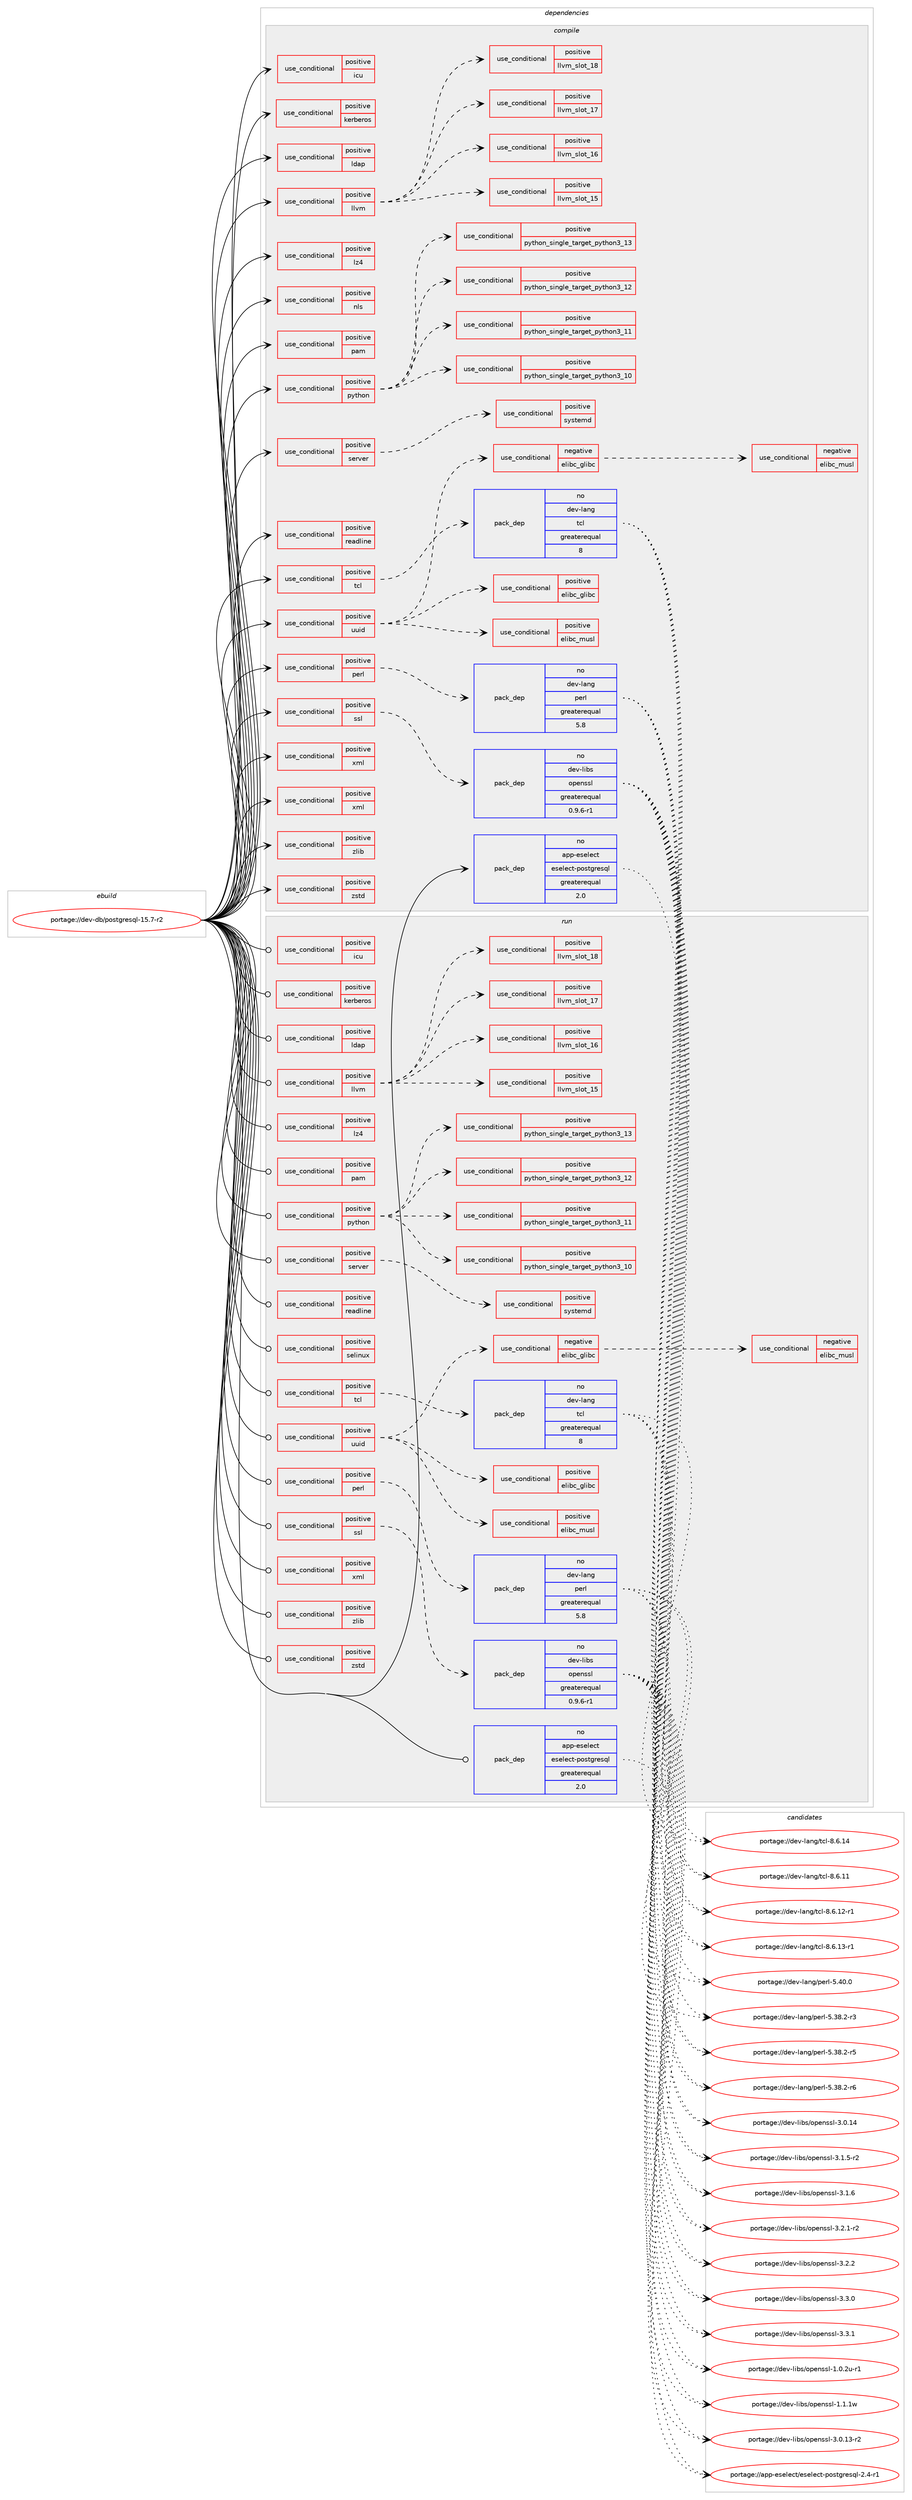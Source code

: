 digraph prolog {

# *************
# Graph options
# *************

newrank=true;
concentrate=true;
compound=true;
graph [rankdir=LR,fontname=Helvetica,fontsize=10,ranksep=1.5];#, ranksep=2.5, nodesep=0.2];
edge  [arrowhead=vee];
node  [fontname=Helvetica,fontsize=10];

# **********
# The ebuild
# **********

subgraph cluster_leftcol {
color=gray;
rank=same;
label=<<i>ebuild</i>>;
id [label="portage://dev-db/postgresql-15.7-r2", color=red, width=4, href="../dev-db/postgresql-15.7-r2.svg"];
}

# ****************
# The dependencies
# ****************

subgraph cluster_midcol {
color=gray;
label=<<i>dependencies</i>>;
subgraph cluster_compile {
fillcolor="#eeeeee";
style=filled;
label=<<i>compile</i>>;
subgraph cond17907 {
dependency31754 [label=<<TABLE BORDER="0" CELLBORDER="1" CELLSPACING="0" CELLPADDING="4"><TR><TD ROWSPAN="3" CELLPADDING="10">use_conditional</TD></TR><TR><TD>positive</TD></TR><TR><TD>icu</TD></TR></TABLE>>, shape=none, color=red];
# *** BEGIN UNKNOWN DEPENDENCY TYPE (TODO) ***
# dependency31754 -> package_dependency(portage://dev-db/postgresql-15.7-r2,install,no,dev-libs,icu,none,[,,],any_same_slot,[])
# *** END UNKNOWN DEPENDENCY TYPE (TODO) ***

}
id:e -> dependency31754:w [weight=20,style="solid",arrowhead="vee"];
subgraph cond17908 {
dependency31755 [label=<<TABLE BORDER="0" CELLBORDER="1" CELLSPACING="0" CELLPADDING="4"><TR><TD ROWSPAN="3" CELLPADDING="10">use_conditional</TD></TR><TR><TD>positive</TD></TR><TR><TD>kerberos</TD></TR></TABLE>>, shape=none, color=red];
# *** BEGIN UNKNOWN DEPENDENCY TYPE (TODO) ***
# dependency31755 -> package_dependency(portage://dev-db/postgresql-15.7-r2,install,no,virtual,krb5,none,[,,],[],[])
# *** END UNKNOWN DEPENDENCY TYPE (TODO) ***

}
id:e -> dependency31755:w [weight=20,style="solid",arrowhead="vee"];
subgraph cond17909 {
dependency31756 [label=<<TABLE BORDER="0" CELLBORDER="1" CELLSPACING="0" CELLPADDING="4"><TR><TD ROWSPAN="3" CELLPADDING="10">use_conditional</TD></TR><TR><TD>positive</TD></TR><TR><TD>ldap</TD></TR></TABLE>>, shape=none, color=red];
# *** BEGIN UNKNOWN DEPENDENCY TYPE (TODO) ***
# dependency31756 -> package_dependency(portage://dev-db/postgresql-15.7-r2,install,no,net-nds,openldap,none,[,,],any_same_slot,[])
# *** END UNKNOWN DEPENDENCY TYPE (TODO) ***

}
id:e -> dependency31756:w [weight=20,style="solid",arrowhead="vee"];
subgraph cond17910 {
dependency31757 [label=<<TABLE BORDER="0" CELLBORDER="1" CELLSPACING="0" CELLPADDING="4"><TR><TD ROWSPAN="3" CELLPADDING="10">use_conditional</TD></TR><TR><TD>positive</TD></TR><TR><TD>llvm</TD></TR></TABLE>>, shape=none, color=red];
subgraph cond17911 {
dependency31758 [label=<<TABLE BORDER="0" CELLBORDER="1" CELLSPACING="0" CELLPADDING="4"><TR><TD ROWSPAN="3" CELLPADDING="10">use_conditional</TD></TR><TR><TD>positive</TD></TR><TR><TD>llvm_slot_15</TD></TR></TABLE>>, shape=none, color=red];
# *** BEGIN UNKNOWN DEPENDENCY TYPE (TODO) ***
# dependency31758 -> package_dependency(portage://dev-db/postgresql-15.7-r2,install,no,sys-devel,clang,none,[,,],[slot(15)],[])
# *** END UNKNOWN DEPENDENCY TYPE (TODO) ***

# *** BEGIN UNKNOWN DEPENDENCY TYPE (TODO) ***
# dependency31758 -> package_dependency(portage://dev-db/postgresql-15.7-r2,install,no,sys-devel,llvm,none,[,,],[slot(15)],[])
# *** END UNKNOWN DEPENDENCY TYPE (TODO) ***

}
dependency31757:e -> dependency31758:w [weight=20,style="dashed",arrowhead="vee"];
subgraph cond17912 {
dependency31759 [label=<<TABLE BORDER="0" CELLBORDER="1" CELLSPACING="0" CELLPADDING="4"><TR><TD ROWSPAN="3" CELLPADDING="10">use_conditional</TD></TR><TR><TD>positive</TD></TR><TR><TD>llvm_slot_16</TD></TR></TABLE>>, shape=none, color=red];
# *** BEGIN UNKNOWN DEPENDENCY TYPE (TODO) ***
# dependency31759 -> package_dependency(portage://dev-db/postgresql-15.7-r2,install,no,sys-devel,clang,none,[,,],[slot(16)],[])
# *** END UNKNOWN DEPENDENCY TYPE (TODO) ***

# *** BEGIN UNKNOWN DEPENDENCY TYPE (TODO) ***
# dependency31759 -> package_dependency(portage://dev-db/postgresql-15.7-r2,install,no,sys-devel,llvm,none,[,,],[slot(16)],[])
# *** END UNKNOWN DEPENDENCY TYPE (TODO) ***

}
dependency31757:e -> dependency31759:w [weight=20,style="dashed",arrowhead="vee"];
subgraph cond17913 {
dependency31760 [label=<<TABLE BORDER="0" CELLBORDER="1" CELLSPACING="0" CELLPADDING="4"><TR><TD ROWSPAN="3" CELLPADDING="10">use_conditional</TD></TR><TR><TD>positive</TD></TR><TR><TD>llvm_slot_17</TD></TR></TABLE>>, shape=none, color=red];
# *** BEGIN UNKNOWN DEPENDENCY TYPE (TODO) ***
# dependency31760 -> package_dependency(portage://dev-db/postgresql-15.7-r2,install,no,sys-devel,clang,none,[,,],[slot(17)],[])
# *** END UNKNOWN DEPENDENCY TYPE (TODO) ***

# *** BEGIN UNKNOWN DEPENDENCY TYPE (TODO) ***
# dependency31760 -> package_dependency(portage://dev-db/postgresql-15.7-r2,install,no,sys-devel,llvm,none,[,,],[slot(17)],[])
# *** END UNKNOWN DEPENDENCY TYPE (TODO) ***

}
dependency31757:e -> dependency31760:w [weight=20,style="dashed",arrowhead="vee"];
subgraph cond17914 {
dependency31761 [label=<<TABLE BORDER="0" CELLBORDER="1" CELLSPACING="0" CELLPADDING="4"><TR><TD ROWSPAN="3" CELLPADDING="10">use_conditional</TD></TR><TR><TD>positive</TD></TR><TR><TD>llvm_slot_18</TD></TR></TABLE>>, shape=none, color=red];
# *** BEGIN UNKNOWN DEPENDENCY TYPE (TODO) ***
# dependency31761 -> package_dependency(portage://dev-db/postgresql-15.7-r2,install,no,sys-devel,clang,none,[,,],[slot(18)],[])
# *** END UNKNOWN DEPENDENCY TYPE (TODO) ***

# *** BEGIN UNKNOWN DEPENDENCY TYPE (TODO) ***
# dependency31761 -> package_dependency(portage://dev-db/postgresql-15.7-r2,install,no,sys-devel,llvm,none,[,,],[slot(18)],[])
# *** END UNKNOWN DEPENDENCY TYPE (TODO) ***

}
dependency31757:e -> dependency31761:w [weight=20,style="dashed",arrowhead="vee"];
}
id:e -> dependency31757:w [weight=20,style="solid",arrowhead="vee"];
subgraph cond17915 {
dependency31762 [label=<<TABLE BORDER="0" CELLBORDER="1" CELLSPACING="0" CELLPADDING="4"><TR><TD ROWSPAN="3" CELLPADDING="10">use_conditional</TD></TR><TR><TD>positive</TD></TR><TR><TD>lz4</TD></TR></TABLE>>, shape=none, color=red];
# *** BEGIN UNKNOWN DEPENDENCY TYPE (TODO) ***
# dependency31762 -> package_dependency(portage://dev-db/postgresql-15.7-r2,install,no,app-arch,lz4,none,[,,],[],[])
# *** END UNKNOWN DEPENDENCY TYPE (TODO) ***

}
id:e -> dependency31762:w [weight=20,style="solid",arrowhead="vee"];
subgraph cond17916 {
dependency31763 [label=<<TABLE BORDER="0" CELLBORDER="1" CELLSPACING="0" CELLPADDING="4"><TR><TD ROWSPAN="3" CELLPADDING="10">use_conditional</TD></TR><TR><TD>positive</TD></TR><TR><TD>nls</TD></TR></TABLE>>, shape=none, color=red];
# *** BEGIN UNKNOWN DEPENDENCY TYPE (TODO) ***
# dependency31763 -> package_dependency(portage://dev-db/postgresql-15.7-r2,install,no,sys-devel,gettext,none,[,,],[],[])
# *** END UNKNOWN DEPENDENCY TYPE (TODO) ***

}
id:e -> dependency31763:w [weight=20,style="solid",arrowhead="vee"];
subgraph cond17917 {
dependency31764 [label=<<TABLE BORDER="0" CELLBORDER="1" CELLSPACING="0" CELLPADDING="4"><TR><TD ROWSPAN="3" CELLPADDING="10">use_conditional</TD></TR><TR><TD>positive</TD></TR><TR><TD>pam</TD></TR></TABLE>>, shape=none, color=red];
# *** BEGIN UNKNOWN DEPENDENCY TYPE (TODO) ***
# dependency31764 -> package_dependency(portage://dev-db/postgresql-15.7-r2,install,no,sys-libs,pam,none,[,,],[],[])
# *** END UNKNOWN DEPENDENCY TYPE (TODO) ***

}
id:e -> dependency31764:w [weight=20,style="solid",arrowhead="vee"];
subgraph cond17918 {
dependency31765 [label=<<TABLE BORDER="0" CELLBORDER="1" CELLSPACING="0" CELLPADDING="4"><TR><TD ROWSPAN="3" CELLPADDING="10">use_conditional</TD></TR><TR><TD>positive</TD></TR><TR><TD>perl</TD></TR></TABLE>>, shape=none, color=red];
subgraph pack12930 {
dependency31766 [label=<<TABLE BORDER="0" CELLBORDER="1" CELLSPACING="0" CELLPADDING="4" WIDTH="220"><TR><TD ROWSPAN="6" CELLPADDING="30">pack_dep</TD></TR><TR><TD WIDTH="110">no</TD></TR><TR><TD>dev-lang</TD></TR><TR><TD>perl</TD></TR><TR><TD>greaterequal</TD></TR><TR><TD>5.8</TD></TR></TABLE>>, shape=none, color=blue];
}
dependency31765:e -> dependency31766:w [weight=20,style="dashed",arrowhead="vee"];
}
id:e -> dependency31765:w [weight=20,style="solid",arrowhead="vee"];
subgraph cond17919 {
dependency31767 [label=<<TABLE BORDER="0" CELLBORDER="1" CELLSPACING="0" CELLPADDING="4"><TR><TD ROWSPAN="3" CELLPADDING="10">use_conditional</TD></TR><TR><TD>positive</TD></TR><TR><TD>python</TD></TR></TABLE>>, shape=none, color=red];
subgraph cond17920 {
dependency31768 [label=<<TABLE BORDER="0" CELLBORDER="1" CELLSPACING="0" CELLPADDING="4"><TR><TD ROWSPAN="3" CELLPADDING="10">use_conditional</TD></TR><TR><TD>positive</TD></TR><TR><TD>python_single_target_python3_10</TD></TR></TABLE>>, shape=none, color=red];
# *** BEGIN UNKNOWN DEPENDENCY TYPE (TODO) ***
# dependency31768 -> package_dependency(portage://dev-db/postgresql-15.7-r2,install,no,dev-lang,python,none,[,,],[slot(3.10)],[])
# *** END UNKNOWN DEPENDENCY TYPE (TODO) ***

}
dependency31767:e -> dependency31768:w [weight=20,style="dashed",arrowhead="vee"];
subgraph cond17921 {
dependency31769 [label=<<TABLE BORDER="0" CELLBORDER="1" CELLSPACING="0" CELLPADDING="4"><TR><TD ROWSPAN="3" CELLPADDING="10">use_conditional</TD></TR><TR><TD>positive</TD></TR><TR><TD>python_single_target_python3_11</TD></TR></TABLE>>, shape=none, color=red];
# *** BEGIN UNKNOWN DEPENDENCY TYPE (TODO) ***
# dependency31769 -> package_dependency(portage://dev-db/postgresql-15.7-r2,install,no,dev-lang,python,none,[,,],[slot(3.11)],[])
# *** END UNKNOWN DEPENDENCY TYPE (TODO) ***

}
dependency31767:e -> dependency31769:w [weight=20,style="dashed",arrowhead="vee"];
subgraph cond17922 {
dependency31770 [label=<<TABLE BORDER="0" CELLBORDER="1" CELLSPACING="0" CELLPADDING="4"><TR><TD ROWSPAN="3" CELLPADDING="10">use_conditional</TD></TR><TR><TD>positive</TD></TR><TR><TD>python_single_target_python3_12</TD></TR></TABLE>>, shape=none, color=red];
# *** BEGIN UNKNOWN DEPENDENCY TYPE (TODO) ***
# dependency31770 -> package_dependency(portage://dev-db/postgresql-15.7-r2,install,no,dev-lang,python,none,[,,],[slot(3.12)],[])
# *** END UNKNOWN DEPENDENCY TYPE (TODO) ***

}
dependency31767:e -> dependency31770:w [weight=20,style="dashed",arrowhead="vee"];
subgraph cond17923 {
dependency31771 [label=<<TABLE BORDER="0" CELLBORDER="1" CELLSPACING="0" CELLPADDING="4"><TR><TD ROWSPAN="3" CELLPADDING="10">use_conditional</TD></TR><TR><TD>positive</TD></TR><TR><TD>python_single_target_python3_13</TD></TR></TABLE>>, shape=none, color=red];
# *** BEGIN UNKNOWN DEPENDENCY TYPE (TODO) ***
# dependency31771 -> package_dependency(portage://dev-db/postgresql-15.7-r2,install,no,dev-lang,python,none,[,,],[slot(3.13)],[])
# *** END UNKNOWN DEPENDENCY TYPE (TODO) ***

}
dependency31767:e -> dependency31771:w [weight=20,style="dashed",arrowhead="vee"];
}
id:e -> dependency31767:w [weight=20,style="solid",arrowhead="vee"];
subgraph cond17924 {
dependency31772 [label=<<TABLE BORDER="0" CELLBORDER="1" CELLSPACING="0" CELLPADDING="4"><TR><TD ROWSPAN="3" CELLPADDING="10">use_conditional</TD></TR><TR><TD>positive</TD></TR><TR><TD>readline</TD></TR></TABLE>>, shape=none, color=red];
# *** BEGIN UNKNOWN DEPENDENCY TYPE (TODO) ***
# dependency31772 -> package_dependency(portage://dev-db/postgresql-15.7-r2,install,no,sys-libs,readline,none,[,,],[slot(0),equal],[])
# *** END UNKNOWN DEPENDENCY TYPE (TODO) ***

}
id:e -> dependency31772:w [weight=20,style="solid",arrowhead="vee"];
subgraph cond17925 {
dependency31773 [label=<<TABLE BORDER="0" CELLBORDER="1" CELLSPACING="0" CELLPADDING="4"><TR><TD ROWSPAN="3" CELLPADDING="10">use_conditional</TD></TR><TR><TD>positive</TD></TR><TR><TD>server</TD></TR></TABLE>>, shape=none, color=red];
subgraph cond17926 {
dependency31774 [label=<<TABLE BORDER="0" CELLBORDER="1" CELLSPACING="0" CELLPADDING="4"><TR><TD ROWSPAN="3" CELLPADDING="10">use_conditional</TD></TR><TR><TD>positive</TD></TR><TR><TD>systemd</TD></TR></TABLE>>, shape=none, color=red];
# *** BEGIN UNKNOWN DEPENDENCY TYPE (TODO) ***
# dependency31774 -> package_dependency(portage://dev-db/postgresql-15.7-r2,install,no,sys-apps,systemd,none,[,,],[],[])
# *** END UNKNOWN DEPENDENCY TYPE (TODO) ***

}
dependency31773:e -> dependency31774:w [weight=20,style="dashed",arrowhead="vee"];
}
id:e -> dependency31773:w [weight=20,style="solid",arrowhead="vee"];
subgraph cond17927 {
dependency31775 [label=<<TABLE BORDER="0" CELLBORDER="1" CELLSPACING="0" CELLPADDING="4"><TR><TD ROWSPAN="3" CELLPADDING="10">use_conditional</TD></TR><TR><TD>positive</TD></TR><TR><TD>ssl</TD></TR></TABLE>>, shape=none, color=red];
subgraph pack12931 {
dependency31776 [label=<<TABLE BORDER="0" CELLBORDER="1" CELLSPACING="0" CELLPADDING="4" WIDTH="220"><TR><TD ROWSPAN="6" CELLPADDING="30">pack_dep</TD></TR><TR><TD WIDTH="110">no</TD></TR><TR><TD>dev-libs</TD></TR><TR><TD>openssl</TD></TR><TR><TD>greaterequal</TD></TR><TR><TD>0.9.6-r1</TD></TR></TABLE>>, shape=none, color=blue];
}
dependency31775:e -> dependency31776:w [weight=20,style="dashed",arrowhead="vee"];
}
id:e -> dependency31775:w [weight=20,style="solid",arrowhead="vee"];
subgraph cond17928 {
dependency31777 [label=<<TABLE BORDER="0" CELLBORDER="1" CELLSPACING="0" CELLPADDING="4"><TR><TD ROWSPAN="3" CELLPADDING="10">use_conditional</TD></TR><TR><TD>positive</TD></TR><TR><TD>tcl</TD></TR></TABLE>>, shape=none, color=red];
subgraph pack12932 {
dependency31778 [label=<<TABLE BORDER="0" CELLBORDER="1" CELLSPACING="0" CELLPADDING="4" WIDTH="220"><TR><TD ROWSPAN="6" CELLPADDING="30">pack_dep</TD></TR><TR><TD WIDTH="110">no</TD></TR><TR><TD>dev-lang</TD></TR><TR><TD>tcl</TD></TR><TR><TD>greaterequal</TD></TR><TR><TD>8</TD></TR></TABLE>>, shape=none, color=blue];
}
dependency31777:e -> dependency31778:w [weight=20,style="dashed",arrowhead="vee"];
}
id:e -> dependency31777:w [weight=20,style="solid",arrowhead="vee"];
subgraph cond17929 {
dependency31779 [label=<<TABLE BORDER="0" CELLBORDER="1" CELLSPACING="0" CELLPADDING="4"><TR><TD ROWSPAN="3" CELLPADDING="10">use_conditional</TD></TR><TR><TD>positive</TD></TR><TR><TD>uuid</TD></TR></TABLE>>, shape=none, color=red];
subgraph cond17930 {
dependency31780 [label=<<TABLE BORDER="0" CELLBORDER="1" CELLSPACING="0" CELLPADDING="4"><TR><TD ROWSPAN="3" CELLPADDING="10">use_conditional</TD></TR><TR><TD>positive</TD></TR><TR><TD>elibc_glibc</TD></TR></TABLE>>, shape=none, color=red];
# *** BEGIN UNKNOWN DEPENDENCY TYPE (TODO) ***
# dependency31780 -> package_dependency(portage://dev-db/postgresql-15.7-r2,install,no,sys-apps,util-linux,none,[,,],[],[])
# *** END UNKNOWN DEPENDENCY TYPE (TODO) ***

}
dependency31779:e -> dependency31780:w [weight=20,style="dashed",arrowhead="vee"];
subgraph cond17931 {
dependency31781 [label=<<TABLE BORDER="0" CELLBORDER="1" CELLSPACING="0" CELLPADDING="4"><TR><TD ROWSPAN="3" CELLPADDING="10">use_conditional</TD></TR><TR><TD>positive</TD></TR><TR><TD>elibc_musl</TD></TR></TABLE>>, shape=none, color=red];
# *** BEGIN UNKNOWN DEPENDENCY TYPE (TODO) ***
# dependency31781 -> package_dependency(portage://dev-db/postgresql-15.7-r2,install,no,sys-apps,util-linux,none,[,,],[],[])
# *** END UNKNOWN DEPENDENCY TYPE (TODO) ***

}
dependency31779:e -> dependency31781:w [weight=20,style="dashed",arrowhead="vee"];
subgraph cond17932 {
dependency31782 [label=<<TABLE BORDER="0" CELLBORDER="1" CELLSPACING="0" CELLPADDING="4"><TR><TD ROWSPAN="3" CELLPADDING="10">use_conditional</TD></TR><TR><TD>negative</TD></TR><TR><TD>elibc_glibc</TD></TR></TABLE>>, shape=none, color=red];
subgraph cond17933 {
dependency31783 [label=<<TABLE BORDER="0" CELLBORDER="1" CELLSPACING="0" CELLPADDING="4"><TR><TD ROWSPAN="3" CELLPADDING="10">use_conditional</TD></TR><TR><TD>negative</TD></TR><TR><TD>elibc_musl</TD></TR></TABLE>>, shape=none, color=red];
# *** BEGIN UNKNOWN DEPENDENCY TYPE (TODO) ***
# dependency31783 -> package_dependency(portage://dev-db/postgresql-15.7-r2,install,no,dev-libs,ossp-uuid,none,[,,],[],[])
# *** END UNKNOWN DEPENDENCY TYPE (TODO) ***

}
dependency31782:e -> dependency31783:w [weight=20,style="dashed",arrowhead="vee"];
}
dependency31779:e -> dependency31782:w [weight=20,style="dashed",arrowhead="vee"];
}
id:e -> dependency31779:w [weight=20,style="solid",arrowhead="vee"];
subgraph cond17934 {
dependency31784 [label=<<TABLE BORDER="0" CELLBORDER="1" CELLSPACING="0" CELLPADDING="4"><TR><TD ROWSPAN="3" CELLPADDING="10">use_conditional</TD></TR><TR><TD>positive</TD></TR><TR><TD>xml</TD></TR></TABLE>>, shape=none, color=red];
# *** BEGIN UNKNOWN DEPENDENCY TYPE (TODO) ***
# dependency31784 -> package_dependency(portage://dev-db/postgresql-15.7-r2,install,no,dev-libs,libxml2,none,[,,],[],[])
# *** END UNKNOWN DEPENDENCY TYPE (TODO) ***

# *** BEGIN UNKNOWN DEPENDENCY TYPE (TODO) ***
# dependency31784 -> package_dependency(portage://dev-db/postgresql-15.7-r2,install,no,dev-libs,libxslt,none,[,,],[],[])
# *** END UNKNOWN DEPENDENCY TYPE (TODO) ***

}
id:e -> dependency31784:w [weight=20,style="solid",arrowhead="vee"];
subgraph cond17935 {
dependency31785 [label=<<TABLE BORDER="0" CELLBORDER="1" CELLSPACING="0" CELLPADDING="4"><TR><TD ROWSPAN="3" CELLPADDING="10">use_conditional</TD></TR><TR><TD>positive</TD></TR><TR><TD>xml</TD></TR></TABLE>>, shape=none, color=red];
# *** BEGIN UNKNOWN DEPENDENCY TYPE (TODO) ***
# dependency31785 -> package_dependency(portage://dev-db/postgresql-15.7-r2,install,no,virtual,pkgconfig,none,[,,],[],[])
# *** END UNKNOWN DEPENDENCY TYPE (TODO) ***

}
id:e -> dependency31785:w [weight=20,style="solid",arrowhead="vee"];
subgraph cond17936 {
dependency31786 [label=<<TABLE BORDER="0" CELLBORDER="1" CELLSPACING="0" CELLPADDING="4"><TR><TD ROWSPAN="3" CELLPADDING="10">use_conditional</TD></TR><TR><TD>positive</TD></TR><TR><TD>zlib</TD></TR></TABLE>>, shape=none, color=red];
# *** BEGIN UNKNOWN DEPENDENCY TYPE (TODO) ***
# dependency31786 -> package_dependency(portage://dev-db/postgresql-15.7-r2,install,no,sys-libs,zlib,none,[,,],[],[])
# *** END UNKNOWN DEPENDENCY TYPE (TODO) ***

}
id:e -> dependency31786:w [weight=20,style="solid",arrowhead="vee"];
subgraph cond17937 {
dependency31787 [label=<<TABLE BORDER="0" CELLBORDER="1" CELLSPACING="0" CELLPADDING="4"><TR><TD ROWSPAN="3" CELLPADDING="10">use_conditional</TD></TR><TR><TD>positive</TD></TR><TR><TD>zstd</TD></TR></TABLE>>, shape=none, color=red];
# *** BEGIN UNKNOWN DEPENDENCY TYPE (TODO) ***
# dependency31787 -> package_dependency(portage://dev-db/postgresql-15.7-r2,install,no,app-arch,zstd,none,[,,],[],[])
# *** END UNKNOWN DEPENDENCY TYPE (TODO) ***

}
id:e -> dependency31787:w [weight=20,style="solid",arrowhead="vee"];
# *** BEGIN UNKNOWN DEPENDENCY TYPE (TODO) ***
# id -> package_dependency(portage://dev-db/postgresql-15.7-r2,install,no,acct-group,postgres,none,[,,],[],[])
# *** END UNKNOWN DEPENDENCY TYPE (TODO) ***

# *** BEGIN UNKNOWN DEPENDENCY TYPE (TODO) ***
# id -> package_dependency(portage://dev-db/postgresql-15.7-r2,install,no,acct-user,postgres,none,[,,],[],[])
# *** END UNKNOWN DEPENDENCY TYPE (TODO) ***

# *** BEGIN UNKNOWN DEPENDENCY TYPE (TODO) ***
# id -> package_dependency(portage://dev-db/postgresql-15.7-r2,install,no,app-alternatives,lex,none,[,,],[],[])
# *** END UNKNOWN DEPENDENCY TYPE (TODO) ***

subgraph pack12933 {
dependency31788 [label=<<TABLE BORDER="0" CELLBORDER="1" CELLSPACING="0" CELLPADDING="4" WIDTH="220"><TR><TD ROWSPAN="6" CELLPADDING="30">pack_dep</TD></TR><TR><TD WIDTH="110">no</TD></TR><TR><TD>app-eselect</TD></TR><TR><TD>eselect-postgresql</TD></TR><TR><TD>greaterequal</TD></TR><TR><TD>2.0</TD></TR></TABLE>>, shape=none, color=blue];
}
id:e -> dependency31788:w [weight=20,style="solid",arrowhead="vee"];
# *** BEGIN UNKNOWN DEPENDENCY TYPE (TODO) ***
# id -> package_dependency(portage://dev-db/postgresql-15.7-r2,install,no,sys-apps,less,none,[,,],[],[])
# *** END UNKNOWN DEPENDENCY TYPE (TODO) ***

# *** BEGIN UNKNOWN DEPENDENCY TYPE (TODO) ***
# id -> package_dependency(portage://dev-db/postgresql-15.7-r2,install,no,sys-devel,bison,none,[,,],[],[])
# *** END UNKNOWN DEPENDENCY TYPE (TODO) ***

# *** BEGIN UNKNOWN DEPENDENCY TYPE (TODO) ***
# id -> package_dependency(portage://dev-db/postgresql-15.7-r2,install,no,virtual,libintl,none,[,,],[],[])
# *** END UNKNOWN DEPENDENCY TYPE (TODO) ***

}
subgraph cluster_compileandrun {
fillcolor="#eeeeee";
style=filled;
label=<<i>compile and run</i>>;
}
subgraph cluster_run {
fillcolor="#eeeeee";
style=filled;
label=<<i>run</i>>;
subgraph cond17938 {
dependency31789 [label=<<TABLE BORDER="0" CELLBORDER="1" CELLSPACING="0" CELLPADDING="4"><TR><TD ROWSPAN="3" CELLPADDING="10">use_conditional</TD></TR><TR><TD>positive</TD></TR><TR><TD>icu</TD></TR></TABLE>>, shape=none, color=red];
# *** BEGIN UNKNOWN DEPENDENCY TYPE (TODO) ***
# dependency31789 -> package_dependency(portage://dev-db/postgresql-15.7-r2,run,no,dev-libs,icu,none,[,,],any_same_slot,[])
# *** END UNKNOWN DEPENDENCY TYPE (TODO) ***

}
id:e -> dependency31789:w [weight=20,style="solid",arrowhead="odot"];
subgraph cond17939 {
dependency31790 [label=<<TABLE BORDER="0" CELLBORDER="1" CELLSPACING="0" CELLPADDING="4"><TR><TD ROWSPAN="3" CELLPADDING="10">use_conditional</TD></TR><TR><TD>positive</TD></TR><TR><TD>kerberos</TD></TR></TABLE>>, shape=none, color=red];
# *** BEGIN UNKNOWN DEPENDENCY TYPE (TODO) ***
# dependency31790 -> package_dependency(portage://dev-db/postgresql-15.7-r2,run,no,virtual,krb5,none,[,,],[],[])
# *** END UNKNOWN DEPENDENCY TYPE (TODO) ***

}
id:e -> dependency31790:w [weight=20,style="solid",arrowhead="odot"];
subgraph cond17940 {
dependency31791 [label=<<TABLE BORDER="0" CELLBORDER="1" CELLSPACING="0" CELLPADDING="4"><TR><TD ROWSPAN="3" CELLPADDING="10">use_conditional</TD></TR><TR><TD>positive</TD></TR><TR><TD>ldap</TD></TR></TABLE>>, shape=none, color=red];
# *** BEGIN UNKNOWN DEPENDENCY TYPE (TODO) ***
# dependency31791 -> package_dependency(portage://dev-db/postgresql-15.7-r2,run,no,net-nds,openldap,none,[,,],any_same_slot,[])
# *** END UNKNOWN DEPENDENCY TYPE (TODO) ***

}
id:e -> dependency31791:w [weight=20,style="solid",arrowhead="odot"];
subgraph cond17941 {
dependency31792 [label=<<TABLE BORDER="0" CELLBORDER="1" CELLSPACING="0" CELLPADDING="4"><TR><TD ROWSPAN="3" CELLPADDING="10">use_conditional</TD></TR><TR><TD>positive</TD></TR><TR><TD>llvm</TD></TR></TABLE>>, shape=none, color=red];
subgraph cond17942 {
dependency31793 [label=<<TABLE BORDER="0" CELLBORDER="1" CELLSPACING="0" CELLPADDING="4"><TR><TD ROWSPAN="3" CELLPADDING="10">use_conditional</TD></TR><TR><TD>positive</TD></TR><TR><TD>llvm_slot_15</TD></TR></TABLE>>, shape=none, color=red];
# *** BEGIN UNKNOWN DEPENDENCY TYPE (TODO) ***
# dependency31793 -> package_dependency(portage://dev-db/postgresql-15.7-r2,run,no,sys-devel,clang,none,[,,],[slot(15)],[])
# *** END UNKNOWN DEPENDENCY TYPE (TODO) ***

# *** BEGIN UNKNOWN DEPENDENCY TYPE (TODO) ***
# dependency31793 -> package_dependency(portage://dev-db/postgresql-15.7-r2,run,no,sys-devel,llvm,none,[,,],[slot(15)],[])
# *** END UNKNOWN DEPENDENCY TYPE (TODO) ***

}
dependency31792:e -> dependency31793:w [weight=20,style="dashed",arrowhead="vee"];
subgraph cond17943 {
dependency31794 [label=<<TABLE BORDER="0" CELLBORDER="1" CELLSPACING="0" CELLPADDING="4"><TR><TD ROWSPAN="3" CELLPADDING="10">use_conditional</TD></TR><TR><TD>positive</TD></TR><TR><TD>llvm_slot_16</TD></TR></TABLE>>, shape=none, color=red];
# *** BEGIN UNKNOWN DEPENDENCY TYPE (TODO) ***
# dependency31794 -> package_dependency(portage://dev-db/postgresql-15.7-r2,run,no,sys-devel,clang,none,[,,],[slot(16)],[])
# *** END UNKNOWN DEPENDENCY TYPE (TODO) ***

# *** BEGIN UNKNOWN DEPENDENCY TYPE (TODO) ***
# dependency31794 -> package_dependency(portage://dev-db/postgresql-15.7-r2,run,no,sys-devel,llvm,none,[,,],[slot(16)],[])
# *** END UNKNOWN DEPENDENCY TYPE (TODO) ***

}
dependency31792:e -> dependency31794:w [weight=20,style="dashed",arrowhead="vee"];
subgraph cond17944 {
dependency31795 [label=<<TABLE BORDER="0" CELLBORDER="1" CELLSPACING="0" CELLPADDING="4"><TR><TD ROWSPAN="3" CELLPADDING="10">use_conditional</TD></TR><TR><TD>positive</TD></TR><TR><TD>llvm_slot_17</TD></TR></TABLE>>, shape=none, color=red];
# *** BEGIN UNKNOWN DEPENDENCY TYPE (TODO) ***
# dependency31795 -> package_dependency(portage://dev-db/postgresql-15.7-r2,run,no,sys-devel,clang,none,[,,],[slot(17)],[])
# *** END UNKNOWN DEPENDENCY TYPE (TODO) ***

# *** BEGIN UNKNOWN DEPENDENCY TYPE (TODO) ***
# dependency31795 -> package_dependency(portage://dev-db/postgresql-15.7-r2,run,no,sys-devel,llvm,none,[,,],[slot(17)],[])
# *** END UNKNOWN DEPENDENCY TYPE (TODO) ***

}
dependency31792:e -> dependency31795:w [weight=20,style="dashed",arrowhead="vee"];
subgraph cond17945 {
dependency31796 [label=<<TABLE BORDER="0" CELLBORDER="1" CELLSPACING="0" CELLPADDING="4"><TR><TD ROWSPAN="3" CELLPADDING="10">use_conditional</TD></TR><TR><TD>positive</TD></TR><TR><TD>llvm_slot_18</TD></TR></TABLE>>, shape=none, color=red];
# *** BEGIN UNKNOWN DEPENDENCY TYPE (TODO) ***
# dependency31796 -> package_dependency(portage://dev-db/postgresql-15.7-r2,run,no,sys-devel,clang,none,[,,],[slot(18)],[])
# *** END UNKNOWN DEPENDENCY TYPE (TODO) ***

# *** BEGIN UNKNOWN DEPENDENCY TYPE (TODO) ***
# dependency31796 -> package_dependency(portage://dev-db/postgresql-15.7-r2,run,no,sys-devel,llvm,none,[,,],[slot(18)],[])
# *** END UNKNOWN DEPENDENCY TYPE (TODO) ***

}
dependency31792:e -> dependency31796:w [weight=20,style="dashed",arrowhead="vee"];
}
id:e -> dependency31792:w [weight=20,style="solid",arrowhead="odot"];
subgraph cond17946 {
dependency31797 [label=<<TABLE BORDER="0" CELLBORDER="1" CELLSPACING="0" CELLPADDING="4"><TR><TD ROWSPAN="3" CELLPADDING="10">use_conditional</TD></TR><TR><TD>positive</TD></TR><TR><TD>lz4</TD></TR></TABLE>>, shape=none, color=red];
# *** BEGIN UNKNOWN DEPENDENCY TYPE (TODO) ***
# dependency31797 -> package_dependency(portage://dev-db/postgresql-15.7-r2,run,no,app-arch,lz4,none,[,,],[],[])
# *** END UNKNOWN DEPENDENCY TYPE (TODO) ***

}
id:e -> dependency31797:w [weight=20,style="solid",arrowhead="odot"];
subgraph cond17947 {
dependency31798 [label=<<TABLE BORDER="0" CELLBORDER="1" CELLSPACING="0" CELLPADDING="4"><TR><TD ROWSPAN="3" CELLPADDING="10">use_conditional</TD></TR><TR><TD>positive</TD></TR><TR><TD>pam</TD></TR></TABLE>>, shape=none, color=red];
# *** BEGIN UNKNOWN DEPENDENCY TYPE (TODO) ***
# dependency31798 -> package_dependency(portage://dev-db/postgresql-15.7-r2,run,no,sys-libs,pam,none,[,,],[],[])
# *** END UNKNOWN DEPENDENCY TYPE (TODO) ***

}
id:e -> dependency31798:w [weight=20,style="solid",arrowhead="odot"];
subgraph cond17948 {
dependency31799 [label=<<TABLE BORDER="0" CELLBORDER="1" CELLSPACING="0" CELLPADDING="4"><TR><TD ROWSPAN="3" CELLPADDING="10">use_conditional</TD></TR><TR><TD>positive</TD></TR><TR><TD>perl</TD></TR></TABLE>>, shape=none, color=red];
subgraph pack12934 {
dependency31800 [label=<<TABLE BORDER="0" CELLBORDER="1" CELLSPACING="0" CELLPADDING="4" WIDTH="220"><TR><TD ROWSPAN="6" CELLPADDING="30">pack_dep</TD></TR><TR><TD WIDTH="110">no</TD></TR><TR><TD>dev-lang</TD></TR><TR><TD>perl</TD></TR><TR><TD>greaterequal</TD></TR><TR><TD>5.8</TD></TR></TABLE>>, shape=none, color=blue];
}
dependency31799:e -> dependency31800:w [weight=20,style="dashed",arrowhead="vee"];
}
id:e -> dependency31799:w [weight=20,style="solid",arrowhead="odot"];
subgraph cond17949 {
dependency31801 [label=<<TABLE BORDER="0" CELLBORDER="1" CELLSPACING="0" CELLPADDING="4"><TR><TD ROWSPAN="3" CELLPADDING="10">use_conditional</TD></TR><TR><TD>positive</TD></TR><TR><TD>python</TD></TR></TABLE>>, shape=none, color=red];
subgraph cond17950 {
dependency31802 [label=<<TABLE BORDER="0" CELLBORDER="1" CELLSPACING="0" CELLPADDING="4"><TR><TD ROWSPAN="3" CELLPADDING="10">use_conditional</TD></TR><TR><TD>positive</TD></TR><TR><TD>python_single_target_python3_10</TD></TR></TABLE>>, shape=none, color=red];
# *** BEGIN UNKNOWN DEPENDENCY TYPE (TODO) ***
# dependency31802 -> package_dependency(portage://dev-db/postgresql-15.7-r2,run,no,dev-lang,python,none,[,,],[slot(3.10)],[])
# *** END UNKNOWN DEPENDENCY TYPE (TODO) ***

}
dependency31801:e -> dependency31802:w [weight=20,style="dashed",arrowhead="vee"];
subgraph cond17951 {
dependency31803 [label=<<TABLE BORDER="0" CELLBORDER="1" CELLSPACING="0" CELLPADDING="4"><TR><TD ROWSPAN="3" CELLPADDING="10">use_conditional</TD></TR><TR><TD>positive</TD></TR><TR><TD>python_single_target_python3_11</TD></TR></TABLE>>, shape=none, color=red];
# *** BEGIN UNKNOWN DEPENDENCY TYPE (TODO) ***
# dependency31803 -> package_dependency(portage://dev-db/postgresql-15.7-r2,run,no,dev-lang,python,none,[,,],[slot(3.11)],[])
# *** END UNKNOWN DEPENDENCY TYPE (TODO) ***

}
dependency31801:e -> dependency31803:w [weight=20,style="dashed",arrowhead="vee"];
subgraph cond17952 {
dependency31804 [label=<<TABLE BORDER="0" CELLBORDER="1" CELLSPACING="0" CELLPADDING="4"><TR><TD ROWSPAN="3" CELLPADDING="10">use_conditional</TD></TR><TR><TD>positive</TD></TR><TR><TD>python_single_target_python3_12</TD></TR></TABLE>>, shape=none, color=red];
# *** BEGIN UNKNOWN DEPENDENCY TYPE (TODO) ***
# dependency31804 -> package_dependency(portage://dev-db/postgresql-15.7-r2,run,no,dev-lang,python,none,[,,],[slot(3.12)],[])
# *** END UNKNOWN DEPENDENCY TYPE (TODO) ***

}
dependency31801:e -> dependency31804:w [weight=20,style="dashed",arrowhead="vee"];
subgraph cond17953 {
dependency31805 [label=<<TABLE BORDER="0" CELLBORDER="1" CELLSPACING="0" CELLPADDING="4"><TR><TD ROWSPAN="3" CELLPADDING="10">use_conditional</TD></TR><TR><TD>positive</TD></TR><TR><TD>python_single_target_python3_13</TD></TR></TABLE>>, shape=none, color=red];
# *** BEGIN UNKNOWN DEPENDENCY TYPE (TODO) ***
# dependency31805 -> package_dependency(portage://dev-db/postgresql-15.7-r2,run,no,dev-lang,python,none,[,,],[slot(3.13)],[])
# *** END UNKNOWN DEPENDENCY TYPE (TODO) ***

}
dependency31801:e -> dependency31805:w [weight=20,style="dashed",arrowhead="vee"];
}
id:e -> dependency31801:w [weight=20,style="solid",arrowhead="odot"];
subgraph cond17954 {
dependency31806 [label=<<TABLE BORDER="0" CELLBORDER="1" CELLSPACING="0" CELLPADDING="4"><TR><TD ROWSPAN="3" CELLPADDING="10">use_conditional</TD></TR><TR><TD>positive</TD></TR><TR><TD>readline</TD></TR></TABLE>>, shape=none, color=red];
# *** BEGIN UNKNOWN DEPENDENCY TYPE (TODO) ***
# dependency31806 -> package_dependency(portage://dev-db/postgresql-15.7-r2,run,no,sys-libs,readline,none,[,,],[slot(0),equal],[])
# *** END UNKNOWN DEPENDENCY TYPE (TODO) ***

}
id:e -> dependency31806:w [weight=20,style="solid",arrowhead="odot"];
subgraph cond17955 {
dependency31807 [label=<<TABLE BORDER="0" CELLBORDER="1" CELLSPACING="0" CELLPADDING="4"><TR><TD ROWSPAN="3" CELLPADDING="10">use_conditional</TD></TR><TR><TD>positive</TD></TR><TR><TD>selinux</TD></TR></TABLE>>, shape=none, color=red];
# *** BEGIN UNKNOWN DEPENDENCY TYPE (TODO) ***
# dependency31807 -> package_dependency(portage://dev-db/postgresql-15.7-r2,run,no,sec-policy,selinux-postgresql,none,[,,],[],[])
# *** END UNKNOWN DEPENDENCY TYPE (TODO) ***

}
id:e -> dependency31807:w [weight=20,style="solid",arrowhead="odot"];
subgraph cond17956 {
dependency31808 [label=<<TABLE BORDER="0" CELLBORDER="1" CELLSPACING="0" CELLPADDING="4"><TR><TD ROWSPAN="3" CELLPADDING="10">use_conditional</TD></TR><TR><TD>positive</TD></TR><TR><TD>server</TD></TR></TABLE>>, shape=none, color=red];
subgraph cond17957 {
dependency31809 [label=<<TABLE BORDER="0" CELLBORDER="1" CELLSPACING="0" CELLPADDING="4"><TR><TD ROWSPAN="3" CELLPADDING="10">use_conditional</TD></TR><TR><TD>positive</TD></TR><TR><TD>systemd</TD></TR></TABLE>>, shape=none, color=red];
# *** BEGIN UNKNOWN DEPENDENCY TYPE (TODO) ***
# dependency31809 -> package_dependency(portage://dev-db/postgresql-15.7-r2,run,no,sys-apps,systemd,none,[,,],[],[])
# *** END UNKNOWN DEPENDENCY TYPE (TODO) ***

}
dependency31808:e -> dependency31809:w [weight=20,style="dashed",arrowhead="vee"];
}
id:e -> dependency31808:w [weight=20,style="solid",arrowhead="odot"];
subgraph cond17958 {
dependency31810 [label=<<TABLE BORDER="0" CELLBORDER="1" CELLSPACING="0" CELLPADDING="4"><TR><TD ROWSPAN="3" CELLPADDING="10">use_conditional</TD></TR><TR><TD>positive</TD></TR><TR><TD>ssl</TD></TR></TABLE>>, shape=none, color=red];
subgraph pack12935 {
dependency31811 [label=<<TABLE BORDER="0" CELLBORDER="1" CELLSPACING="0" CELLPADDING="4" WIDTH="220"><TR><TD ROWSPAN="6" CELLPADDING="30">pack_dep</TD></TR><TR><TD WIDTH="110">no</TD></TR><TR><TD>dev-libs</TD></TR><TR><TD>openssl</TD></TR><TR><TD>greaterequal</TD></TR><TR><TD>0.9.6-r1</TD></TR></TABLE>>, shape=none, color=blue];
}
dependency31810:e -> dependency31811:w [weight=20,style="dashed",arrowhead="vee"];
}
id:e -> dependency31810:w [weight=20,style="solid",arrowhead="odot"];
subgraph cond17959 {
dependency31812 [label=<<TABLE BORDER="0" CELLBORDER="1" CELLSPACING="0" CELLPADDING="4"><TR><TD ROWSPAN="3" CELLPADDING="10">use_conditional</TD></TR><TR><TD>positive</TD></TR><TR><TD>tcl</TD></TR></TABLE>>, shape=none, color=red];
subgraph pack12936 {
dependency31813 [label=<<TABLE BORDER="0" CELLBORDER="1" CELLSPACING="0" CELLPADDING="4" WIDTH="220"><TR><TD ROWSPAN="6" CELLPADDING="30">pack_dep</TD></TR><TR><TD WIDTH="110">no</TD></TR><TR><TD>dev-lang</TD></TR><TR><TD>tcl</TD></TR><TR><TD>greaterequal</TD></TR><TR><TD>8</TD></TR></TABLE>>, shape=none, color=blue];
}
dependency31812:e -> dependency31813:w [weight=20,style="dashed",arrowhead="vee"];
}
id:e -> dependency31812:w [weight=20,style="solid",arrowhead="odot"];
subgraph cond17960 {
dependency31814 [label=<<TABLE BORDER="0" CELLBORDER="1" CELLSPACING="0" CELLPADDING="4"><TR><TD ROWSPAN="3" CELLPADDING="10">use_conditional</TD></TR><TR><TD>positive</TD></TR><TR><TD>uuid</TD></TR></TABLE>>, shape=none, color=red];
subgraph cond17961 {
dependency31815 [label=<<TABLE BORDER="0" CELLBORDER="1" CELLSPACING="0" CELLPADDING="4"><TR><TD ROWSPAN="3" CELLPADDING="10">use_conditional</TD></TR><TR><TD>positive</TD></TR><TR><TD>elibc_glibc</TD></TR></TABLE>>, shape=none, color=red];
# *** BEGIN UNKNOWN DEPENDENCY TYPE (TODO) ***
# dependency31815 -> package_dependency(portage://dev-db/postgresql-15.7-r2,run,no,sys-apps,util-linux,none,[,,],[],[])
# *** END UNKNOWN DEPENDENCY TYPE (TODO) ***

}
dependency31814:e -> dependency31815:w [weight=20,style="dashed",arrowhead="vee"];
subgraph cond17962 {
dependency31816 [label=<<TABLE BORDER="0" CELLBORDER="1" CELLSPACING="0" CELLPADDING="4"><TR><TD ROWSPAN="3" CELLPADDING="10">use_conditional</TD></TR><TR><TD>positive</TD></TR><TR><TD>elibc_musl</TD></TR></TABLE>>, shape=none, color=red];
# *** BEGIN UNKNOWN DEPENDENCY TYPE (TODO) ***
# dependency31816 -> package_dependency(portage://dev-db/postgresql-15.7-r2,run,no,sys-apps,util-linux,none,[,,],[],[])
# *** END UNKNOWN DEPENDENCY TYPE (TODO) ***

}
dependency31814:e -> dependency31816:w [weight=20,style="dashed",arrowhead="vee"];
subgraph cond17963 {
dependency31817 [label=<<TABLE BORDER="0" CELLBORDER="1" CELLSPACING="0" CELLPADDING="4"><TR><TD ROWSPAN="3" CELLPADDING="10">use_conditional</TD></TR><TR><TD>negative</TD></TR><TR><TD>elibc_glibc</TD></TR></TABLE>>, shape=none, color=red];
subgraph cond17964 {
dependency31818 [label=<<TABLE BORDER="0" CELLBORDER="1" CELLSPACING="0" CELLPADDING="4"><TR><TD ROWSPAN="3" CELLPADDING="10">use_conditional</TD></TR><TR><TD>negative</TD></TR><TR><TD>elibc_musl</TD></TR></TABLE>>, shape=none, color=red];
# *** BEGIN UNKNOWN DEPENDENCY TYPE (TODO) ***
# dependency31818 -> package_dependency(portage://dev-db/postgresql-15.7-r2,run,no,dev-libs,ossp-uuid,none,[,,],[],[])
# *** END UNKNOWN DEPENDENCY TYPE (TODO) ***

}
dependency31817:e -> dependency31818:w [weight=20,style="dashed",arrowhead="vee"];
}
dependency31814:e -> dependency31817:w [weight=20,style="dashed",arrowhead="vee"];
}
id:e -> dependency31814:w [weight=20,style="solid",arrowhead="odot"];
subgraph cond17965 {
dependency31819 [label=<<TABLE BORDER="0" CELLBORDER="1" CELLSPACING="0" CELLPADDING="4"><TR><TD ROWSPAN="3" CELLPADDING="10">use_conditional</TD></TR><TR><TD>positive</TD></TR><TR><TD>xml</TD></TR></TABLE>>, shape=none, color=red];
# *** BEGIN UNKNOWN DEPENDENCY TYPE (TODO) ***
# dependency31819 -> package_dependency(portage://dev-db/postgresql-15.7-r2,run,no,dev-libs,libxml2,none,[,,],[],[])
# *** END UNKNOWN DEPENDENCY TYPE (TODO) ***

# *** BEGIN UNKNOWN DEPENDENCY TYPE (TODO) ***
# dependency31819 -> package_dependency(portage://dev-db/postgresql-15.7-r2,run,no,dev-libs,libxslt,none,[,,],[],[])
# *** END UNKNOWN DEPENDENCY TYPE (TODO) ***

}
id:e -> dependency31819:w [weight=20,style="solid",arrowhead="odot"];
subgraph cond17966 {
dependency31820 [label=<<TABLE BORDER="0" CELLBORDER="1" CELLSPACING="0" CELLPADDING="4"><TR><TD ROWSPAN="3" CELLPADDING="10">use_conditional</TD></TR><TR><TD>positive</TD></TR><TR><TD>zlib</TD></TR></TABLE>>, shape=none, color=red];
# *** BEGIN UNKNOWN DEPENDENCY TYPE (TODO) ***
# dependency31820 -> package_dependency(portage://dev-db/postgresql-15.7-r2,run,no,sys-libs,zlib,none,[,,],[],[])
# *** END UNKNOWN DEPENDENCY TYPE (TODO) ***

}
id:e -> dependency31820:w [weight=20,style="solid",arrowhead="odot"];
subgraph cond17967 {
dependency31821 [label=<<TABLE BORDER="0" CELLBORDER="1" CELLSPACING="0" CELLPADDING="4"><TR><TD ROWSPAN="3" CELLPADDING="10">use_conditional</TD></TR><TR><TD>positive</TD></TR><TR><TD>zstd</TD></TR></TABLE>>, shape=none, color=red];
# *** BEGIN UNKNOWN DEPENDENCY TYPE (TODO) ***
# dependency31821 -> package_dependency(portage://dev-db/postgresql-15.7-r2,run,no,app-arch,zstd,none,[,,],[],[])
# *** END UNKNOWN DEPENDENCY TYPE (TODO) ***

}
id:e -> dependency31821:w [weight=20,style="solid",arrowhead="odot"];
# *** BEGIN UNKNOWN DEPENDENCY TYPE (TODO) ***
# id -> package_dependency(portage://dev-db/postgresql-15.7-r2,run,no,acct-group,postgres,none,[,,],[],[])
# *** END UNKNOWN DEPENDENCY TYPE (TODO) ***

# *** BEGIN UNKNOWN DEPENDENCY TYPE (TODO) ***
# id -> package_dependency(portage://dev-db/postgresql-15.7-r2,run,no,acct-user,postgres,none,[,,],[],[])
# *** END UNKNOWN DEPENDENCY TYPE (TODO) ***

subgraph pack12937 {
dependency31822 [label=<<TABLE BORDER="0" CELLBORDER="1" CELLSPACING="0" CELLPADDING="4" WIDTH="220"><TR><TD ROWSPAN="6" CELLPADDING="30">pack_dep</TD></TR><TR><TD WIDTH="110">no</TD></TR><TR><TD>app-eselect</TD></TR><TR><TD>eselect-postgresql</TD></TR><TR><TD>greaterequal</TD></TR><TR><TD>2.0</TD></TR></TABLE>>, shape=none, color=blue];
}
id:e -> dependency31822:w [weight=20,style="solid",arrowhead="odot"];
# *** BEGIN UNKNOWN DEPENDENCY TYPE (TODO) ***
# id -> package_dependency(portage://dev-db/postgresql-15.7-r2,run,no,sys-apps,less,none,[,,],[],[])
# *** END UNKNOWN DEPENDENCY TYPE (TODO) ***

# *** BEGIN UNKNOWN DEPENDENCY TYPE (TODO) ***
# id -> package_dependency(portage://dev-db/postgresql-15.7-r2,run,no,virtual,libintl,none,[,,],[],[])
# *** END UNKNOWN DEPENDENCY TYPE (TODO) ***

# *** BEGIN UNKNOWN DEPENDENCY TYPE (TODO) ***
# id -> package_dependency(portage://dev-db/postgresql-15.7-r2,run,no,virtual,tmpfiles,none,[,,],[],[])
# *** END UNKNOWN DEPENDENCY TYPE (TODO) ***

}
}

# **************
# The candidates
# **************

subgraph cluster_choices {
rank=same;
color=gray;
label=<<i>candidates</i>>;

subgraph choice12930 {
color=black;
nodesep=1;
choice100101118451089711010347112101114108455346515646504511451 [label="portage://dev-lang/perl-5.38.2-r3", color=red, width=4,href="../dev-lang/perl-5.38.2-r3.svg"];
choice100101118451089711010347112101114108455346515646504511453 [label="portage://dev-lang/perl-5.38.2-r5", color=red, width=4,href="../dev-lang/perl-5.38.2-r5.svg"];
choice100101118451089711010347112101114108455346515646504511454 [label="portage://dev-lang/perl-5.38.2-r6", color=red, width=4,href="../dev-lang/perl-5.38.2-r6.svg"];
choice10010111845108971101034711210111410845534652484648 [label="portage://dev-lang/perl-5.40.0", color=red, width=4,href="../dev-lang/perl-5.40.0.svg"];
dependency31766:e -> choice100101118451089711010347112101114108455346515646504511451:w [style=dotted,weight="100"];
dependency31766:e -> choice100101118451089711010347112101114108455346515646504511453:w [style=dotted,weight="100"];
dependency31766:e -> choice100101118451089711010347112101114108455346515646504511454:w [style=dotted,weight="100"];
dependency31766:e -> choice10010111845108971101034711210111410845534652484648:w [style=dotted,weight="100"];
}
subgraph choice12931 {
color=black;
nodesep=1;
choice1001011184510810598115471111121011101151151084549464846501174511449 [label="portage://dev-libs/openssl-1.0.2u-r1", color=red, width=4,href="../dev-libs/openssl-1.0.2u-r1.svg"];
choice100101118451081059811547111112101110115115108454946494649119 [label="portage://dev-libs/openssl-1.1.1w", color=red, width=4,href="../dev-libs/openssl-1.1.1w.svg"];
choice100101118451081059811547111112101110115115108455146484649514511450 [label="portage://dev-libs/openssl-3.0.13-r2", color=red, width=4,href="../dev-libs/openssl-3.0.13-r2.svg"];
choice10010111845108105981154711111210111011511510845514648464952 [label="portage://dev-libs/openssl-3.0.14", color=red, width=4,href="../dev-libs/openssl-3.0.14.svg"];
choice1001011184510810598115471111121011101151151084551464946534511450 [label="portage://dev-libs/openssl-3.1.5-r2", color=red, width=4,href="../dev-libs/openssl-3.1.5-r2.svg"];
choice100101118451081059811547111112101110115115108455146494654 [label="portage://dev-libs/openssl-3.1.6", color=red, width=4,href="../dev-libs/openssl-3.1.6.svg"];
choice1001011184510810598115471111121011101151151084551465046494511450 [label="portage://dev-libs/openssl-3.2.1-r2", color=red, width=4,href="../dev-libs/openssl-3.2.1-r2.svg"];
choice100101118451081059811547111112101110115115108455146504650 [label="portage://dev-libs/openssl-3.2.2", color=red, width=4,href="../dev-libs/openssl-3.2.2.svg"];
choice100101118451081059811547111112101110115115108455146514648 [label="portage://dev-libs/openssl-3.3.0", color=red, width=4,href="../dev-libs/openssl-3.3.0.svg"];
choice100101118451081059811547111112101110115115108455146514649 [label="portage://dev-libs/openssl-3.3.1", color=red, width=4,href="../dev-libs/openssl-3.3.1.svg"];
dependency31776:e -> choice1001011184510810598115471111121011101151151084549464846501174511449:w [style=dotted,weight="100"];
dependency31776:e -> choice100101118451081059811547111112101110115115108454946494649119:w [style=dotted,weight="100"];
dependency31776:e -> choice100101118451081059811547111112101110115115108455146484649514511450:w [style=dotted,weight="100"];
dependency31776:e -> choice10010111845108105981154711111210111011511510845514648464952:w [style=dotted,weight="100"];
dependency31776:e -> choice1001011184510810598115471111121011101151151084551464946534511450:w [style=dotted,weight="100"];
dependency31776:e -> choice100101118451081059811547111112101110115115108455146494654:w [style=dotted,weight="100"];
dependency31776:e -> choice1001011184510810598115471111121011101151151084551465046494511450:w [style=dotted,weight="100"];
dependency31776:e -> choice100101118451081059811547111112101110115115108455146504650:w [style=dotted,weight="100"];
dependency31776:e -> choice100101118451081059811547111112101110115115108455146514648:w [style=dotted,weight="100"];
dependency31776:e -> choice100101118451081059811547111112101110115115108455146514649:w [style=dotted,weight="100"];
}
subgraph choice12932 {
color=black;
nodesep=1;
choice1001011184510897110103471169910845564654464949 [label="portage://dev-lang/tcl-8.6.11", color=red, width=4,href="../dev-lang/tcl-8.6.11.svg"];
choice10010111845108971101034711699108455646544649504511449 [label="portage://dev-lang/tcl-8.6.12-r1", color=red, width=4,href="../dev-lang/tcl-8.6.12-r1.svg"];
choice10010111845108971101034711699108455646544649514511449 [label="portage://dev-lang/tcl-8.6.13-r1", color=red, width=4,href="../dev-lang/tcl-8.6.13-r1.svg"];
choice1001011184510897110103471169910845564654464952 [label="portage://dev-lang/tcl-8.6.14", color=red, width=4,href="../dev-lang/tcl-8.6.14.svg"];
dependency31778:e -> choice1001011184510897110103471169910845564654464949:w [style=dotted,weight="100"];
dependency31778:e -> choice10010111845108971101034711699108455646544649504511449:w [style=dotted,weight="100"];
dependency31778:e -> choice10010111845108971101034711699108455646544649514511449:w [style=dotted,weight="100"];
dependency31778:e -> choice1001011184510897110103471169910845564654464952:w [style=dotted,weight="100"];
}
subgraph choice12933 {
color=black;
nodesep=1;
choice971121124510111510110810199116471011151011081019911645112111115116103114101115113108455046524511449 [label="portage://app-eselect/eselect-postgresql-2.4-r1", color=red, width=4,href="../app-eselect/eselect-postgresql-2.4-r1.svg"];
dependency31788:e -> choice971121124510111510110810199116471011151011081019911645112111115116103114101115113108455046524511449:w [style=dotted,weight="100"];
}
subgraph choice12934 {
color=black;
nodesep=1;
choice100101118451089711010347112101114108455346515646504511451 [label="portage://dev-lang/perl-5.38.2-r3", color=red, width=4,href="../dev-lang/perl-5.38.2-r3.svg"];
choice100101118451089711010347112101114108455346515646504511453 [label="portage://dev-lang/perl-5.38.2-r5", color=red, width=4,href="../dev-lang/perl-5.38.2-r5.svg"];
choice100101118451089711010347112101114108455346515646504511454 [label="portage://dev-lang/perl-5.38.2-r6", color=red, width=4,href="../dev-lang/perl-5.38.2-r6.svg"];
choice10010111845108971101034711210111410845534652484648 [label="portage://dev-lang/perl-5.40.0", color=red, width=4,href="../dev-lang/perl-5.40.0.svg"];
dependency31800:e -> choice100101118451089711010347112101114108455346515646504511451:w [style=dotted,weight="100"];
dependency31800:e -> choice100101118451089711010347112101114108455346515646504511453:w [style=dotted,weight="100"];
dependency31800:e -> choice100101118451089711010347112101114108455346515646504511454:w [style=dotted,weight="100"];
dependency31800:e -> choice10010111845108971101034711210111410845534652484648:w [style=dotted,weight="100"];
}
subgraph choice12935 {
color=black;
nodesep=1;
choice1001011184510810598115471111121011101151151084549464846501174511449 [label="portage://dev-libs/openssl-1.0.2u-r1", color=red, width=4,href="../dev-libs/openssl-1.0.2u-r1.svg"];
choice100101118451081059811547111112101110115115108454946494649119 [label="portage://dev-libs/openssl-1.1.1w", color=red, width=4,href="../dev-libs/openssl-1.1.1w.svg"];
choice100101118451081059811547111112101110115115108455146484649514511450 [label="portage://dev-libs/openssl-3.0.13-r2", color=red, width=4,href="../dev-libs/openssl-3.0.13-r2.svg"];
choice10010111845108105981154711111210111011511510845514648464952 [label="portage://dev-libs/openssl-3.0.14", color=red, width=4,href="../dev-libs/openssl-3.0.14.svg"];
choice1001011184510810598115471111121011101151151084551464946534511450 [label="portage://dev-libs/openssl-3.1.5-r2", color=red, width=4,href="../dev-libs/openssl-3.1.5-r2.svg"];
choice100101118451081059811547111112101110115115108455146494654 [label="portage://dev-libs/openssl-3.1.6", color=red, width=4,href="../dev-libs/openssl-3.1.6.svg"];
choice1001011184510810598115471111121011101151151084551465046494511450 [label="portage://dev-libs/openssl-3.2.1-r2", color=red, width=4,href="../dev-libs/openssl-3.2.1-r2.svg"];
choice100101118451081059811547111112101110115115108455146504650 [label="portage://dev-libs/openssl-3.2.2", color=red, width=4,href="../dev-libs/openssl-3.2.2.svg"];
choice100101118451081059811547111112101110115115108455146514648 [label="portage://dev-libs/openssl-3.3.0", color=red, width=4,href="../dev-libs/openssl-3.3.0.svg"];
choice100101118451081059811547111112101110115115108455146514649 [label="portage://dev-libs/openssl-3.3.1", color=red, width=4,href="../dev-libs/openssl-3.3.1.svg"];
dependency31811:e -> choice1001011184510810598115471111121011101151151084549464846501174511449:w [style=dotted,weight="100"];
dependency31811:e -> choice100101118451081059811547111112101110115115108454946494649119:w [style=dotted,weight="100"];
dependency31811:e -> choice100101118451081059811547111112101110115115108455146484649514511450:w [style=dotted,weight="100"];
dependency31811:e -> choice10010111845108105981154711111210111011511510845514648464952:w [style=dotted,weight="100"];
dependency31811:e -> choice1001011184510810598115471111121011101151151084551464946534511450:w [style=dotted,weight="100"];
dependency31811:e -> choice100101118451081059811547111112101110115115108455146494654:w [style=dotted,weight="100"];
dependency31811:e -> choice1001011184510810598115471111121011101151151084551465046494511450:w [style=dotted,weight="100"];
dependency31811:e -> choice100101118451081059811547111112101110115115108455146504650:w [style=dotted,weight="100"];
dependency31811:e -> choice100101118451081059811547111112101110115115108455146514648:w [style=dotted,weight="100"];
dependency31811:e -> choice100101118451081059811547111112101110115115108455146514649:w [style=dotted,weight="100"];
}
subgraph choice12936 {
color=black;
nodesep=1;
choice1001011184510897110103471169910845564654464949 [label="portage://dev-lang/tcl-8.6.11", color=red, width=4,href="../dev-lang/tcl-8.6.11.svg"];
choice10010111845108971101034711699108455646544649504511449 [label="portage://dev-lang/tcl-8.6.12-r1", color=red, width=4,href="../dev-lang/tcl-8.6.12-r1.svg"];
choice10010111845108971101034711699108455646544649514511449 [label="portage://dev-lang/tcl-8.6.13-r1", color=red, width=4,href="../dev-lang/tcl-8.6.13-r1.svg"];
choice1001011184510897110103471169910845564654464952 [label="portage://dev-lang/tcl-8.6.14", color=red, width=4,href="../dev-lang/tcl-8.6.14.svg"];
dependency31813:e -> choice1001011184510897110103471169910845564654464949:w [style=dotted,weight="100"];
dependency31813:e -> choice10010111845108971101034711699108455646544649504511449:w [style=dotted,weight="100"];
dependency31813:e -> choice10010111845108971101034711699108455646544649514511449:w [style=dotted,weight="100"];
dependency31813:e -> choice1001011184510897110103471169910845564654464952:w [style=dotted,weight="100"];
}
subgraph choice12937 {
color=black;
nodesep=1;
choice971121124510111510110810199116471011151011081019911645112111115116103114101115113108455046524511449 [label="portage://app-eselect/eselect-postgresql-2.4-r1", color=red, width=4,href="../app-eselect/eselect-postgresql-2.4-r1.svg"];
dependency31822:e -> choice971121124510111510110810199116471011151011081019911645112111115116103114101115113108455046524511449:w [style=dotted,weight="100"];
}
}

}

